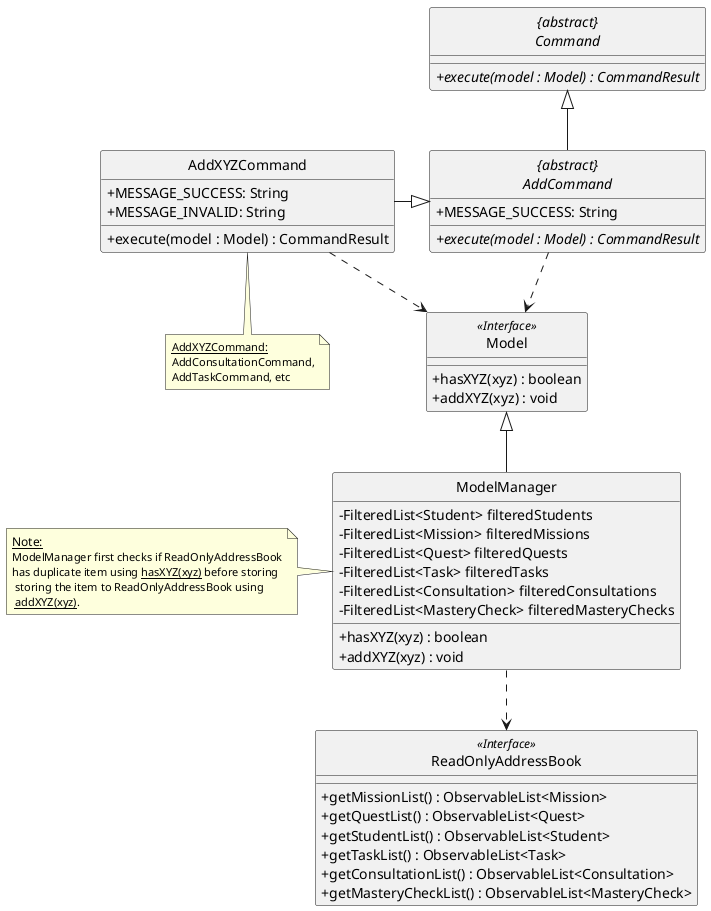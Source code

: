 @startuml
skinparam backgroundColor #ffffff
skinparam classAttributeIconSize 0
hide circle

class AddXYZCommand {
    /' Attributes '/
    + MESSAGE_SUCCESS: String
    + MESSAGE_INVALID: String

    /' Methods '/
    + execute(model : Model) : CommandResult
}

abstract class "{abstract}\nCommand" {
    + {abstract} execute(model : Model) : CommandResult
}

class Model <<Interface>> {
    /' Methods '/
    + hasXYZ(xyz) : boolean
    + addXYZ(xyz) : void
}

class ModelManager {
    /' Attributes '/
    - FilteredList<Student> filteredStudents
    - FilteredList<Mission> filteredMissions
    - FilteredList<Quest> filteredQuests
    - FilteredList<Task> filteredTasks
    - FilteredList<Consultation> filteredConsultations
    - FilteredList<MasteryCheck> filteredMasteryChecks

    /' Methods '/
    + hasXYZ(xyz) : boolean
    + addXYZ(xyz) : void
}

class ReadOnlyAddressBook <<Interface>> {
    + getMissionList() : ObservableList<Mission>
    + getQuestList() : ObservableList<Quest>
    + getStudentList() : ObservableList<Student>
    + getTaskList() : ObservableList<Task>
    + getConsultationList() : ObservableList<Consultation>
    + getMasteryCheckList() : ObservableList<MasteryCheck>
}

abstract class "{abstract}\nAddCommand"{
    /' Attributes '/
    + MESSAGE_SUCCESS: String
    /' Methods '/
    + {abstract} execute(model : Model) : CommandResult
}

"{abstract}\nAddCommand" -up-|> "{abstract}\nCommand"

"{abstract}\nAddCommand" .down.> Model

AddXYZCommand -right-|> "{abstract}\nAddCommand"
AddXYZCommand ..> Model

ModelManager -up-|> Model
ModelManager .down.> ReadOnlyAddressBook

note as N1
  <size: 12><u>Note:</u>
  <size: 11>ModelManager first checks if ReadOnlyAddressBook
  <size: 11>has duplicate item using <u>hasXYZ(xyz)</u> before storing
  <size: 11> storing the item to ReadOnlyAddressBook using
  <size: 11> <u>addXYZ(xyz)</u>.
end note

note as N2
    <size: 11><u>AddXYZCommand:</u>
    <size: 11>AddConsultationCommand,
    <size: 11>AddTaskCommand, etc
end note

N1 .right ModelManager
N2 .up. AddXYZCommand

@enduml
